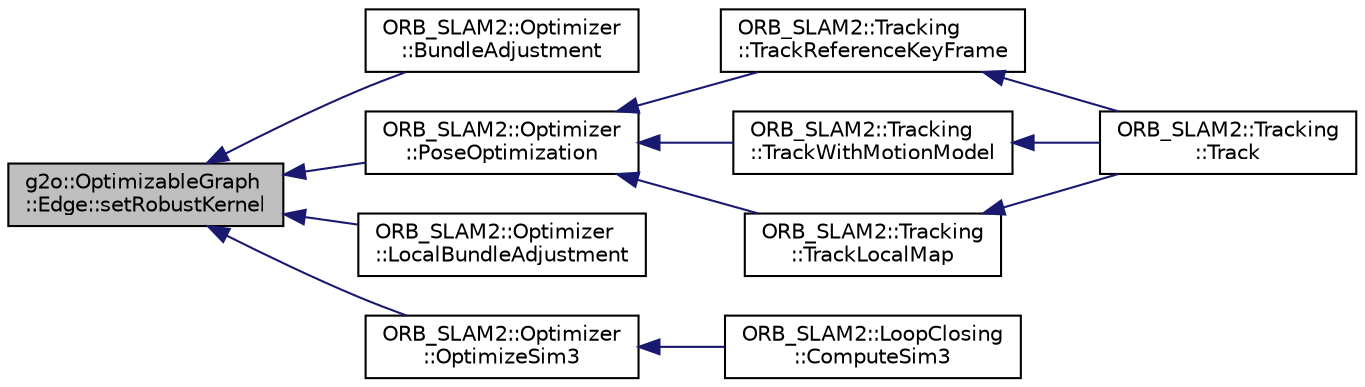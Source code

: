 digraph "g2o::OptimizableGraph::Edge::setRobustKernel"
{
  edge [fontname="Helvetica",fontsize="10",labelfontname="Helvetica",labelfontsize="10"];
  node [fontname="Helvetica",fontsize="10",shape=record];
  rankdir="LR";
  Node25 [label="g2o::OptimizableGraph\l::Edge::setRobustKernel",height=0.2,width=0.4,color="black", fillcolor="grey75", style="filled", fontcolor="black"];
  Node25 -> Node26 [dir="back",color="midnightblue",fontsize="10",style="solid",fontname="Helvetica"];
  Node26 [label="ORB_SLAM2::Optimizer\l::BundleAdjustment",height=0.2,width=0.4,color="black", fillcolor="white", style="filled",URL="$class_o_r_b___s_l_a_m2_1_1_optimizer.html#aac6bf926792ed8a013d64897879a89ec",tooltip="bundle adjustment Optimization "];
  Node25 -> Node27 [dir="back",color="midnightblue",fontsize="10",style="solid",fontname="Helvetica"];
  Node27 [label="ORB_SLAM2::Optimizer\l::PoseOptimization",height=0.2,width=0.4,color="black", fillcolor="white", style="filled",URL="$class_o_r_b___s_l_a_m2_1_1_optimizer.html#a7415d78b8a2323b88e108fa1ea3bf2d3",tooltip="Pose Only Optimization. "];
  Node27 -> Node28 [dir="back",color="midnightblue",fontsize="10",style="solid",fontname="Helvetica"];
  Node28 [label="ORB_SLAM2::Tracking\l::TrackReferenceKeyFrame",height=0.2,width=0.4,color="black", fillcolor="white", style="filled",URL="$class_o_r_b___s_l_a_m2_1_1_tracking.html#a737c5409c93844353561a0fe724ed1c2",tooltip="对参考关键帧的MapPoints进行跟踪 "];
  Node28 -> Node29 [dir="back",color="midnightblue",fontsize="10",style="solid",fontname="Helvetica"];
  Node29 [label="ORB_SLAM2::Tracking\l::Track",height=0.2,width=0.4,color="black", fillcolor="white", style="filled",URL="$class_o_r_b___s_l_a_m2_1_1_tracking.html#af1f2c9c533642d8c33854540e90d1918",tooltip="Main tracking function. It is independent of the input sensor. "];
  Node27 -> Node30 [dir="back",color="midnightblue",fontsize="10",style="solid",fontname="Helvetica"];
  Node30 [label="ORB_SLAM2::Tracking\l::TrackWithMotionModel",height=0.2,width=0.4,color="black", fillcolor="white", style="filled",URL="$class_o_r_b___s_l_a_m2_1_1_tracking.html#aca19f1d69b30a6c6e49281d422ac8298",tooltip="根据匀速度模型对上一帧的MapPoints进行跟踪 "];
  Node30 -> Node29 [dir="back",color="midnightblue",fontsize="10",style="solid",fontname="Helvetica"];
  Node27 -> Node31 [dir="back",color="midnightblue",fontsize="10",style="solid",fontname="Helvetica"];
  Node31 [label="ORB_SLAM2::Tracking\l::TrackLocalMap",height=0.2,width=0.4,color="black", fillcolor="white", style="filled",URL="$class_o_r_b___s_l_a_m2_1_1_tracking.html#af670c614f4e10d58c9f7aad9865b5c08",tooltip="对Local Map的MapPoints进行跟踪 "];
  Node31 -> Node29 [dir="back",color="midnightblue",fontsize="10",style="solid",fontname="Helvetica"];
  Node25 -> Node32 [dir="back",color="midnightblue",fontsize="10",style="solid",fontname="Helvetica"];
  Node32 [label="ORB_SLAM2::Optimizer\l::LocalBundleAdjustment",height=0.2,width=0.4,color="black", fillcolor="white", style="filled",URL="$class_o_r_b___s_l_a_m2_1_1_optimizer.html#ab70e0b4f366b65a0c1ae8b2def19d339",tooltip="Local Bundle Adjustment. "];
  Node25 -> Node33 [dir="back",color="midnightblue",fontsize="10",style="solid",fontname="Helvetica"];
  Node33 [label="ORB_SLAM2::Optimizer\l::OptimizeSim3",height=0.2,width=0.4,color="black", fillcolor="white", style="filled",URL="$class_o_r_b___s_l_a_m2_1_1_optimizer.html#a91fbb960965c99e9802a5de45515813c",tooltip="形成闭环时进行Sim3优化 "];
  Node33 -> Node34 [dir="back",color="midnightblue",fontsize="10",style="solid",fontname="Helvetica"];
  Node34 [label="ORB_SLAM2::LoopClosing\l::ComputeSim3",height=0.2,width=0.4,color="black", fillcolor="white", style="filled",URL="$class_o_r_b___s_l_a_m2_1_1_loop_closing.html#ab4fcf814eed5b5dd2aec96454561b078",tooltip="计算当前帧与闭环帧的Sim3变换等 "];
}

